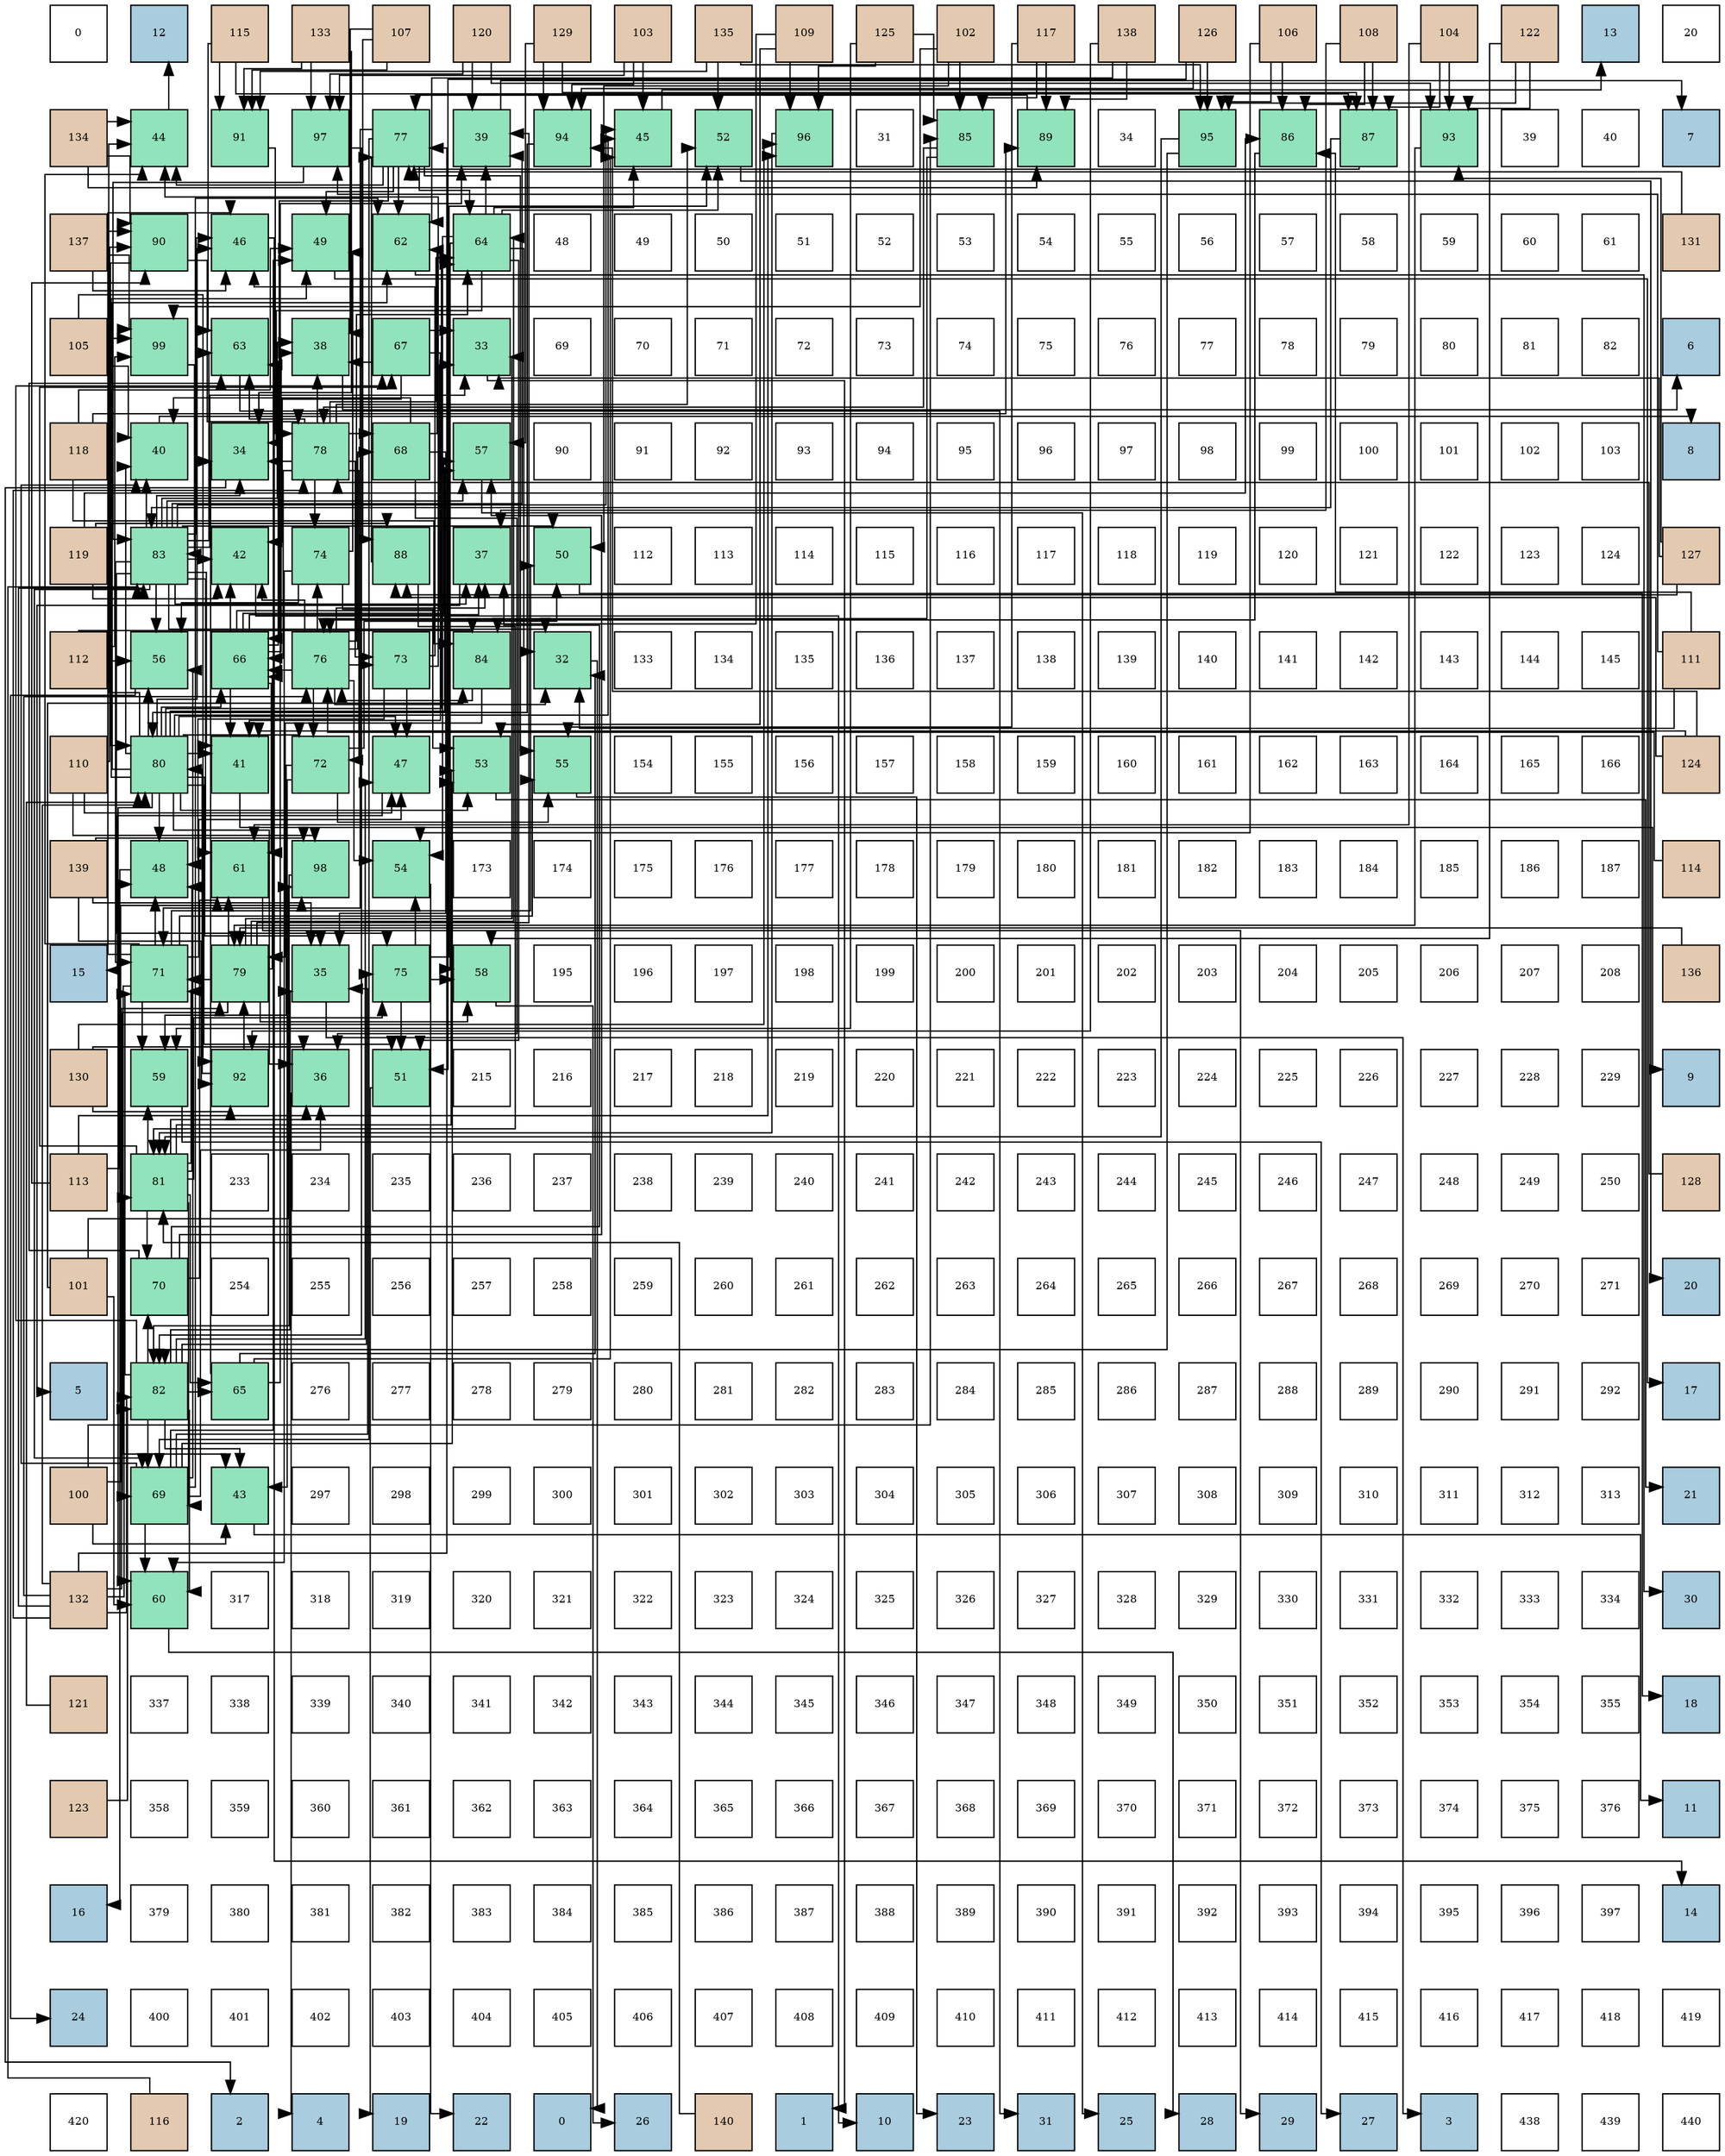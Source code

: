 digraph layout{
 rankdir=TB;
 splines=ortho;
 node [style=filled shape=square fixedsize=true width=0.6];
0[label="0", fontsize=8, fillcolor="#ffffff"];
1[label="12", fontsize=8, fillcolor="#a9ccde"];
2[label="115", fontsize=8, fillcolor="#e3c9af"];
3[label="133", fontsize=8, fillcolor="#e3c9af"];
4[label="107", fontsize=8, fillcolor="#e3c9af"];
5[label="120", fontsize=8, fillcolor="#e3c9af"];
6[label="129", fontsize=8, fillcolor="#e3c9af"];
7[label="103", fontsize=8, fillcolor="#e3c9af"];
8[label="135", fontsize=8, fillcolor="#e3c9af"];
9[label="109", fontsize=8, fillcolor="#e3c9af"];
10[label="125", fontsize=8, fillcolor="#e3c9af"];
11[label="102", fontsize=8, fillcolor="#e3c9af"];
12[label="117", fontsize=8, fillcolor="#e3c9af"];
13[label="138", fontsize=8, fillcolor="#e3c9af"];
14[label="126", fontsize=8, fillcolor="#e3c9af"];
15[label="106", fontsize=8, fillcolor="#e3c9af"];
16[label="108", fontsize=8, fillcolor="#e3c9af"];
17[label="104", fontsize=8, fillcolor="#e3c9af"];
18[label="122", fontsize=8, fillcolor="#e3c9af"];
19[label="13", fontsize=8, fillcolor="#a9ccde"];
20[label="20", fontsize=8, fillcolor="#ffffff"];
21[label="134", fontsize=8, fillcolor="#e3c9af"];
22[label="44", fontsize=8, fillcolor="#91e3bb"];
23[label="91", fontsize=8, fillcolor="#91e3bb"];
24[label="97", fontsize=8, fillcolor="#91e3bb"];
25[label="77", fontsize=8, fillcolor="#91e3bb"];
26[label="39", fontsize=8, fillcolor="#91e3bb"];
27[label="94", fontsize=8, fillcolor="#91e3bb"];
28[label="45", fontsize=8, fillcolor="#91e3bb"];
29[label="52", fontsize=8, fillcolor="#91e3bb"];
30[label="96", fontsize=8, fillcolor="#91e3bb"];
31[label="31", fontsize=8, fillcolor="#ffffff"];
32[label="85", fontsize=8, fillcolor="#91e3bb"];
33[label="89", fontsize=8, fillcolor="#91e3bb"];
34[label="34", fontsize=8, fillcolor="#ffffff"];
35[label="95", fontsize=8, fillcolor="#91e3bb"];
36[label="86", fontsize=8, fillcolor="#91e3bb"];
37[label="87", fontsize=8, fillcolor="#91e3bb"];
38[label="93", fontsize=8, fillcolor="#91e3bb"];
39[label="39", fontsize=8, fillcolor="#ffffff"];
40[label="40", fontsize=8, fillcolor="#ffffff"];
41[label="7", fontsize=8, fillcolor="#a9ccde"];
42[label="137", fontsize=8, fillcolor="#e3c9af"];
43[label="90", fontsize=8, fillcolor="#91e3bb"];
44[label="46", fontsize=8, fillcolor="#91e3bb"];
45[label="49", fontsize=8, fillcolor="#91e3bb"];
46[label="62", fontsize=8, fillcolor="#91e3bb"];
47[label="64", fontsize=8, fillcolor="#91e3bb"];
48[label="48", fontsize=8, fillcolor="#ffffff"];
49[label="49", fontsize=8, fillcolor="#ffffff"];
50[label="50", fontsize=8, fillcolor="#ffffff"];
51[label="51", fontsize=8, fillcolor="#ffffff"];
52[label="52", fontsize=8, fillcolor="#ffffff"];
53[label="53", fontsize=8, fillcolor="#ffffff"];
54[label="54", fontsize=8, fillcolor="#ffffff"];
55[label="55", fontsize=8, fillcolor="#ffffff"];
56[label="56", fontsize=8, fillcolor="#ffffff"];
57[label="57", fontsize=8, fillcolor="#ffffff"];
58[label="58", fontsize=8, fillcolor="#ffffff"];
59[label="59", fontsize=8, fillcolor="#ffffff"];
60[label="60", fontsize=8, fillcolor="#ffffff"];
61[label="61", fontsize=8, fillcolor="#ffffff"];
62[label="131", fontsize=8, fillcolor="#e3c9af"];
63[label="105", fontsize=8, fillcolor="#e3c9af"];
64[label="99", fontsize=8, fillcolor="#91e3bb"];
65[label="63", fontsize=8, fillcolor="#91e3bb"];
66[label="38", fontsize=8, fillcolor="#91e3bb"];
67[label="67", fontsize=8, fillcolor="#91e3bb"];
68[label="33", fontsize=8, fillcolor="#91e3bb"];
69[label="69", fontsize=8, fillcolor="#ffffff"];
70[label="70", fontsize=8, fillcolor="#ffffff"];
71[label="71", fontsize=8, fillcolor="#ffffff"];
72[label="72", fontsize=8, fillcolor="#ffffff"];
73[label="73", fontsize=8, fillcolor="#ffffff"];
74[label="74", fontsize=8, fillcolor="#ffffff"];
75[label="75", fontsize=8, fillcolor="#ffffff"];
76[label="76", fontsize=8, fillcolor="#ffffff"];
77[label="77", fontsize=8, fillcolor="#ffffff"];
78[label="78", fontsize=8, fillcolor="#ffffff"];
79[label="79", fontsize=8, fillcolor="#ffffff"];
80[label="80", fontsize=8, fillcolor="#ffffff"];
81[label="81", fontsize=8, fillcolor="#ffffff"];
82[label="82", fontsize=8, fillcolor="#ffffff"];
83[label="6", fontsize=8, fillcolor="#a9ccde"];
84[label="118", fontsize=8, fillcolor="#e3c9af"];
85[label="40", fontsize=8, fillcolor="#91e3bb"];
86[label="34", fontsize=8, fillcolor="#91e3bb"];
87[label="78", fontsize=8, fillcolor="#91e3bb"];
88[label="68", fontsize=8, fillcolor="#91e3bb"];
89[label="57", fontsize=8, fillcolor="#91e3bb"];
90[label="90", fontsize=8, fillcolor="#ffffff"];
91[label="91", fontsize=8, fillcolor="#ffffff"];
92[label="92", fontsize=8, fillcolor="#ffffff"];
93[label="93", fontsize=8, fillcolor="#ffffff"];
94[label="94", fontsize=8, fillcolor="#ffffff"];
95[label="95", fontsize=8, fillcolor="#ffffff"];
96[label="96", fontsize=8, fillcolor="#ffffff"];
97[label="97", fontsize=8, fillcolor="#ffffff"];
98[label="98", fontsize=8, fillcolor="#ffffff"];
99[label="99", fontsize=8, fillcolor="#ffffff"];
100[label="100", fontsize=8, fillcolor="#ffffff"];
101[label="101", fontsize=8, fillcolor="#ffffff"];
102[label="102", fontsize=8, fillcolor="#ffffff"];
103[label="103", fontsize=8, fillcolor="#ffffff"];
104[label="8", fontsize=8, fillcolor="#a9ccde"];
105[label="119", fontsize=8, fillcolor="#e3c9af"];
106[label="83", fontsize=8, fillcolor="#91e3bb"];
107[label="42", fontsize=8, fillcolor="#91e3bb"];
108[label="74", fontsize=8, fillcolor="#91e3bb"];
109[label="88", fontsize=8, fillcolor="#91e3bb"];
110[label="37", fontsize=8, fillcolor="#91e3bb"];
111[label="50", fontsize=8, fillcolor="#91e3bb"];
112[label="112", fontsize=8, fillcolor="#ffffff"];
113[label="113", fontsize=8, fillcolor="#ffffff"];
114[label="114", fontsize=8, fillcolor="#ffffff"];
115[label="115", fontsize=8, fillcolor="#ffffff"];
116[label="116", fontsize=8, fillcolor="#ffffff"];
117[label="117", fontsize=8, fillcolor="#ffffff"];
118[label="118", fontsize=8, fillcolor="#ffffff"];
119[label="119", fontsize=8, fillcolor="#ffffff"];
120[label="120", fontsize=8, fillcolor="#ffffff"];
121[label="121", fontsize=8, fillcolor="#ffffff"];
122[label="122", fontsize=8, fillcolor="#ffffff"];
123[label="123", fontsize=8, fillcolor="#ffffff"];
124[label="124", fontsize=8, fillcolor="#ffffff"];
125[label="127", fontsize=8, fillcolor="#e3c9af"];
126[label="112", fontsize=8, fillcolor="#e3c9af"];
127[label="56", fontsize=8, fillcolor="#91e3bb"];
128[label="66", fontsize=8, fillcolor="#91e3bb"];
129[label="76", fontsize=8, fillcolor="#91e3bb"];
130[label="73", fontsize=8, fillcolor="#91e3bb"];
131[label="84", fontsize=8, fillcolor="#91e3bb"];
132[label="32", fontsize=8, fillcolor="#91e3bb"];
133[label="133", fontsize=8, fillcolor="#ffffff"];
134[label="134", fontsize=8, fillcolor="#ffffff"];
135[label="135", fontsize=8, fillcolor="#ffffff"];
136[label="136", fontsize=8, fillcolor="#ffffff"];
137[label="137", fontsize=8, fillcolor="#ffffff"];
138[label="138", fontsize=8, fillcolor="#ffffff"];
139[label="139", fontsize=8, fillcolor="#ffffff"];
140[label="140", fontsize=8, fillcolor="#ffffff"];
141[label="141", fontsize=8, fillcolor="#ffffff"];
142[label="142", fontsize=8, fillcolor="#ffffff"];
143[label="143", fontsize=8, fillcolor="#ffffff"];
144[label="144", fontsize=8, fillcolor="#ffffff"];
145[label="145", fontsize=8, fillcolor="#ffffff"];
146[label="111", fontsize=8, fillcolor="#e3c9af"];
147[label="110", fontsize=8, fillcolor="#e3c9af"];
148[label="80", fontsize=8, fillcolor="#91e3bb"];
149[label="41", fontsize=8, fillcolor="#91e3bb"];
150[label="72", fontsize=8, fillcolor="#91e3bb"];
151[label="47", fontsize=8, fillcolor="#91e3bb"];
152[label="53", fontsize=8, fillcolor="#91e3bb"];
153[label="55", fontsize=8, fillcolor="#91e3bb"];
154[label="154", fontsize=8, fillcolor="#ffffff"];
155[label="155", fontsize=8, fillcolor="#ffffff"];
156[label="156", fontsize=8, fillcolor="#ffffff"];
157[label="157", fontsize=8, fillcolor="#ffffff"];
158[label="158", fontsize=8, fillcolor="#ffffff"];
159[label="159", fontsize=8, fillcolor="#ffffff"];
160[label="160", fontsize=8, fillcolor="#ffffff"];
161[label="161", fontsize=8, fillcolor="#ffffff"];
162[label="162", fontsize=8, fillcolor="#ffffff"];
163[label="163", fontsize=8, fillcolor="#ffffff"];
164[label="164", fontsize=8, fillcolor="#ffffff"];
165[label="165", fontsize=8, fillcolor="#ffffff"];
166[label="166", fontsize=8, fillcolor="#ffffff"];
167[label="124", fontsize=8, fillcolor="#e3c9af"];
168[label="139", fontsize=8, fillcolor="#e3c9af"];
169[label="48", fontsize=8, fillcolor="#91e3bb"];
170[label="61", fontsize=8, fillcolor="#91e3bb"];
171[label="98", fontsize=8, fillcolor="#91e3bb"];
172[label="54", fontsize=8, fillcolor="#91e3bb"];
173[label="173", fontsize=8, fillcolor="#ffffff"];
174[label="174", fontsize=8, fillcolor="#ffffff"];
175[label="175", fontsize=8, fillcolor="#ffffff"];
176[label="176", fontsize=8, fillcolor="#ffffff"];
177[label="177", fontsize=8, fillcolor="#ffffff"];
178[label="178", fontsize=8, fillcolor="#ffffff"];
179[label="179", fontsize=8, fillcolor="#ffffff"];
180[label="180", fontsize=8, fillcolor="#ffffff"];
181[label="181", fontsize=8, fillcolor="#ffffff"];
182[label="182", fontsize=8, fillcolor="#ffffff"];
183[label="183", fontsize=8, fillcolor="#ffffff"];
184[label="184", fontsize=8, fillcolor="#ffffff"];
185[label="185", fontsize=8, fillcolor="#ffffff"];
186[label="186", fontsize=8, fillcolor="#ffffff"];
187[label="187", fontsize=8, fillcolor="#ffffff"];
188[label="114", fontsize=8, fillcolor="#e3c9af"];
189[label="15", fontsize=8, fillcolor="#a9ccde"];
190[label="71", fontsize=8, fillcolor="#91e3bb"];
191[label="79", fontsize=8, fillcolor="#91e3bb"];
192[label="35", fontsize=8, fillcolor="#91e3bb"];
193[label="75", fontsize=8, fillcolor="#91e3bb"];
194[label="58", fontsize=8, fillcolor="#91e3bb"];
195[label="195", fontsize=8, fillcolor="#ffffff"];
196[label="196", fontsize=8, fillcolor="#ffffff"];
197[label="197", fontsize=8, fillcolor="#ffffff"];
198[label="198", fontsize=8, fillcolor="#ffffff"];
199[label="199", fontsize=8, fillcolor="#ffffff"];
200[label="200", fontsize=8, fillcolor="#ffffff"];
201[label="201", fontsize=8, fillcolor="#ffffff"];
202[label="202", fontsize=8, fillcolor="#ffffff"];
203[label="203", fontsize=8, fillcolor="#ffffff"];
204[label="204", fontsize=8, fillcolor="#ffffff"];
205[label="205", fontsize=8, fillcolor="#ffffff"];
206[label="206", fontsize=8, fillcolor="#ffffff"];
207[label="207", fontsize=8, fillcolor="#ffffff"];
208[label="208", fontsize=8, fillcolor="#ffffff"];
209[label="136", fontsize=8, fillcolor="#e3c9af"];
210[label="130", fontsize=8, fillcolor="#e3c9af"];
211[label="59", fontsize=8, fillcolor="#91e3bb"];
212[label="92", fontsize=8, fillcolor="#91e3bb"];
213[label="36", fontsize=8, fillcolor="#91e3bb"];
214[label="51", fontsize=8, fillcolor="#91e3bb"];
215[label="215", fontsize=8, fillcolor="#ffffff"];
216[label="216", fontsize=8, fillcolor="#ffffff"];
217[label="217", fontsize=8, fillcolor="#ffffff"];
218[label="218", fontsize=8, fillcolor="#ffffff"];
219[label="219", fontsize=8, fillcolor="#ffffff"];
220[label="220", fontsize=8, fillcolor="#ffffff"];
221[label="221", fontsize=8, fillcolor="#ffffff"];
222[label="222", fontsize=8, fillcolor="#ffffff"];
223[label="223", fontsize=8, fillcolor="#ffffff"];
224[label="224", fontsize=8, fillcolor="#ffffff"];
225[label="225", fontsize=8, fillcolor="#ffffff"];
226[label="226", fontsize=8, fillcolor="#ffffff"];
227[label="227", fontsize=8, fillcolor="#ffffff"];
228[label="228", fontsize=8, fillcolor="#ffffff"];
229[label="229", fontsize=8, fillcolor="#ffffff"];
230[label="9", fontsize=8, fillcolor="#a9ccde"];
231[label="113", fontsize=8, fillcolor="#e3c9af"];
232[label="81", fontsize=8, fillcolor="#91e3bb"];
233[label="233", fontsize=8, fillcolor="#ffffff"];
234[label="234", fontsize=8, fillcolor="#ffffff"];
235[label="235", fontsize=8, fillcolor="#ffffff"];
236[label="236", fontsize=8, fillcolor="#ffffff"];
237[label="237", fontsize=8, fillcolor="#ffffff"];
238[label="238", fontsize=8, fillcolor="#ffffff"];
239[label="239", fontsize=8, fillcolor="#ffffff"];
240[label="240", fontsize=8, fillcolor="#ffffff"];
241[label="241", fontsize=8, fillcolor="#ffffff"];
242[label="242", fontsize=8, fillcolor="#ffffff"];
243[label="243", fontsize=8, fillcolor="#ffffff"];
244[label="244", fontsize=8, fillcolor="#ffffff"];
245[label="245", fontsize=8, fillcolor="#ffffff"];
246[label="246", fontsize=8, fillcolor="#ffffff"];
247[label="247", fontsize=8, fillcolor="#ffffff"];
248[label="248", fontsize=8, fillcolor="#ffffff"];
249[label="249", fontsize=8, fillcolor="#ffffff"];
250[label="250", fontsize=8, fillcolor="#ffffff"];
251[label="128", fontsize=8, fillcolor="#e3c9af"];
252[label="101", fontsize=8, fillcolor="#e3c9af"];
253[label="70", fontsize=8, fillcolor="#91e3bb"];
254[label="254", fontsize=8, fillcolor="#ffffff"];
255[label="255", fontsize=8, fillcolor="#ffffff"];
256[label="256", fontsize=8, fillcolor="#ffffff"];
257[label="257", fontsize=8, fillcolor="#ffffff"];
258[label="258", fontsize=8, fillcolor="#ffffff"];
259[label="259", fontsize=8, fillcolor="#ffffff"];
260[label="260", fontsize=8, fillcolor="#ffffff"];
261[label="261", fontsize=8, fillcolor="#ffffff"];
262[label="262", fontsize=8, fillcolor="#ffffff"];
263[label="263", fontsize=8, fillcolor="#ffffff"];
264[label="264", fontsize=8, fillcolor="#ffffff"];
265[label="265", fontsize=8, fillcolor="#ffffff"];
266[label="266", fontsize=8, fillcolor="#ffffff"];
267[label="267", fontsize=8, fillcolor="#ffffff"];
268[label="268", fontsize=8, fillcolor="#ffffff"];
269[label="269", fontsize=8, fillcolor="#ffffff"];
270[label="270", fontsize=8, fillcolor="#ffffff"];
271[label="271", fontsize=8, fillcolor="#ffffff"];
272[label="20", fontsize=8, fillcolor="#a9ccde"];
273[label="5", fontsize=8, fillcolor="#a9ccde"];
274[label="82", fontsize=8, fillcolor="#91e3bb"];
275[label="65", fontsize=8, fillcolor="#91e3bb"];
276[label="276", fontsize=8, fillcolor="#ffffff"];
277[label="277", fontsize=8, fillcolor="#ffffff"];
278[label="278", fontsize=8, fillcolor="#ffffff"];
279[label="279", fontsize=8, fillcolor="#ffffff"];
280[label="280", fontsize=8, fillcolor="#ffffff"];
281[label="281", fontsize=8, fillcolor="#ffffff"];
282[label="282", fontsize=8, fillcolor="#ffffff"];
283[label="283", fontsize=8, fillcolor="#ffffff"];
284[label="284", fontsize=8, fillcolor="#ffffff"];
285[label="285", fontsize=8, fillcolor="#ffffff"];
286[label="286", fontsize=8, fillcolor="#ffffff"];
287[label="287", fontsize=8, fillcolor="#ffffff"];
288[label="288", fontsize=8, fillcolor="#ffffff"];
289[label="289", fontsize=8, fillcolor="#ffffff"];
290[label="290", fontsize=8, fillcolor="#ffffff"];
291[label="291", fontsize=8, fillcolor="#ffffff"];
292[label="292", fontsize=8, fillcolor="#ffffff"];
293[label="17", fontsize=8, fillcolor="#a9ccde"];
294[label="100", fontsize=8, fillcolor="#e3c9af"];
295[label="69", fontsize=8, fillcolor="#91e3bb"];
296[label="43", fontsize=8, fillcolor="#91e3bb"];
297[label="297", fontsize=8, fillcolor="#ffffff"];
298[label="298", fontsize=8, fillcolor="#ffffff"];
299[label="299", fontsize=8, fillcolor="#ffffff"];
300[label="300", fontsize=8, fillcolor="#ffffff"];
301[label="301", fontsize=8, fillcolor="#ffffff"];
302[label="302", fontsize=8, fillcolor="#ffffff"];
303[label="303", fontsize=8, fillcolor="#ffffff"];
304[label="304", fontsize=8, fillcolor="#ffffff"];
305[label="305", fontsize=8, fillcolor="#ffffff"];
306[label="306", fontsize=8, fillcolor="#ffffff"];
307[label="307", fontsize=8, fillcolor="#ffffff"];
308[label="308", fontsize=8, fillcolor="#ffffff"];
309[label="309", fontsize=8, fillcolor="#ffffff"];
310[label="310", fontsize=8, fillcolor="#ffffff"];
311[label="311", fontsize=8, fillcolor="#ffffff"];
312[label="312", fontsize=8, fillcolor="#ffffff"];
313[label="313", fontsize=8, fillcolor="#ffffff"];
314[label="21", fontsize=8, fillcolor="#a9ccde"];
315[label="132", fontsize=8, fillcolor="#e3c9af"];
316[label="60", fontsize=8, fillcolor="#91e3bb"];
317[label="317", fontsize=8, fillcolor="#ffffff"];
318[label="318", fontsize=8, fillcolor="#ffffff"];
319[label="319", fontsize=8, fillcolor="#ffffff"];
320[label="320", fontsize=8, fillcolor="#ffffff"];
321[label="321", fontsize=8, fillcolor="#ffffff"];
322[label="322", fontsize=8, fillcolor="#ffffff"];
323[label="323", fontsize=8, fillcolor="#ffffff"];
324[label="324", fontsize=8, fillcolor="#ffffff"];
325[label="325", fontsize=8, fillcolor="#ffffff"];
326[label="326", fontsize=8, fillcolor="#ffffff"];
327[label="327", fontsize=8, fillcolor="#ffffff"];
328[label="328", fontsize=8, fillcolor="#ffffff"];
329[label="329", fontsize=8, fillcolor="#ffffff"];
330[label="330", fontsize=8, fillcolor="#ffffff"];
331[label="331", fontsize=8, fillcolor="#ffffff"];
332[label="332", fontsize=8, fillcolor="#ffffff"];
333[label="333", fontsize=8, fillcolor="#ffffff"];
334[label="334", fontsize=8, fillcolor="#ffffff"];
335[label="30", fontsize=8, fillcolor="#a9ccde"];
336[label="121", fontsize=8, fillcolor="#e3c9af"];
337[label="337", fontsize=8, fillcolor="#ffffff"];
338[label="338", fontsize=8, fillcolor="#ffffff"];
339[label="339", fontsize=8, fillcolor="#ffffff"];
340[label="340", fontsize=8, fillcolor="#ffffff"];
341[label="341", fontsize=8, fillcolor="#ffffff"];
342[label="342", fontsize=8, fillcolor="#ffffff"];
343[label="343", fontsize=8, fillcolor="#ffffff"];
344[label="344", fontsize=8, fillcolor="#ffffff"];
345[label="345", fontsize=8, fillcolor="#ffffff"];
346[label="346", fontsize=8, fillcolor="#ffffff"];
347[label="347", fontsize=8, fillcolor="#ffffff"];
348[label="348", fontsize=8, fillcolor="#ffffff"];
349[label="349", fontsize=8, fillcolor="#ffffff"];
350[label="350", fontsize=8, fillcolor="#ffffff"];
351[label="351", fontsize=8, fillcolor="#ffffff"];
352[label="352", fontsize=8, fillcolor="#ffffff"];
353[label="353", fontsize=8, fillcolor="#ffffff"];
354[label="354", fontsize=8, fillcolor="#ffffff"];
355[label="355", fontsize=8, fillcolor="#ffffff"];
356[label="18", fontsize=8, fillcolor="#a9ccde"];
357[label="123", fontsize=8, fillcolor="#e3c9af"];
358[label="358", fontsize=8, fillcolor="#ffffff"];
359[label="359", fontsize=8, fillcolor="#ffffff"];
360[label="360", fontsize=8, fillcolor="#ffffff"];
361[label="361", fontsize=8, fillcolor="#ffffff"];
362[label="362", fontsize=8, fillcolor="#ffffff"];
363[label="363", fontsize=8, fillcolor="#ffffff"];
364[label="364", fontsize=8, fillcolor="#ffffff"];
365[label="365", fontsize=8, fillcolor="#ffffff"];
366[label="366", fontsize=8, fillcolor="#ffffff"];
367[label="367", fontsize=8, fillcolor="#ffffff"];
368[label="368", fontsize=8, fillcolor="#ffffff"];
369[label="369", fontsize=8, fillcolor="#ffffff"];
370[label="370", fontsize=8, fillcolor="#ffffff"];
371[label="371", fontsize=8, fillcolor="#ffffff"];
372[label="372", fontsize=8, fillcolor="#ffffff"];
373[label="373", fontsize=8, fillcolor="#ffffff"];
374[label="374", fontsize=8, fillcolor="#ffffff"];
375[label="375", fontsize=8, fillcolor="#ffffff"];
376[label="376", fontsize=8, fillcolor="#ffffff"];
377[label="11", fontsize=8, fillcolor="#a9ccde"];
378[label="16", fontsize=8, fillcolor="#a9ccde"];
379[label="379", fontsize=8, fillcolor="#ffffff"];
380[label="380", fontsize=8, fillcolor="#ffffff"];
381[label="381", fontsize=8, fillcolor="#ffffff"];
382[label="382", fontsize=8, fillcolor="#ffffff"];
383[label="383", fontsize=8, fillcolor="#ffffff"];
384[label="384", fontsize=8, fillcolor="#ffffff"];
385[label="385", fontsize=8, fillcolor="#ffffff"];
386[label="386", fontsize=8, fillcolor="#ffffff"];
387[label="387", fontsize=8, fillcolor="#ffffff"];
388[label="388", fontsize=8, fillcolor="#ffffff"];
389[label="389", fontsize=8, fillcolor="#ffffff"];
390[label="390", fontsize=8, fillcolor="#ffffff"];
391[label="391", fontsize=8, fillcolor="#ffffff"];
392[label="392", fontsize=8, fillcolor="#ffffff"];
393[label="393", fontsize=8, fillcolor="#ffffff"];
394[label="394", fontsize=8, fillcolor="#ffffff"];
395[label="395", fontsize=8, fillcolor="#ffffff"];
396[label="396", fontsize=8, fillcolor="#ffffff"];
397[label="397", fontsize=8, fillcolor="#ffffff"];
398[label="14", fontsize=8, fillcolor="#a9ccde"];
399[label="24", fontsize=8, fillcolor="#a9ccde"];
400[label="400", fontsize=8, fillcolor="#ffffff"];
401[label="401", fontsize=8, fillcolor="#ffffff"];
402[label="402", fontsize=8, fillcolor="#ffffff"];
403[label="403", fontsize=8, fillcolor="#ffffff"];
404[label="404", fontsize=8, fillcolor="#ffffff"];
405[label="405", fontsize=8, fillcolor="#ffffff"];
406[label="406", fontsize=8, fillcolor="#ffffff"];
407[label="407", fontsize=8, fillcolor="#ffffff"];
408[label="408", fontsize=8, fillcolor="#ffffff"];
409[label="409", fontsize=8, fillcolor="#ffffff"];
410[label="410", fontsize=8, fillcolor="#ffffff"];
411[label="411", fontsize=8, fillcolor="#ffffff"];
412[label="412", fontsize=8, fillcolor="#ffffff"];
413[label="413", fontsize=8, fillcolor="#ffffff"];
414[label="414", fontsize=8, fillcolor="#ffffff"];
415[label="415", fontsize=8, fillcolor="#ffffff"];
416[label="416", fontsize=8, fillcolor="#ffffff"];
417[label="417", fontsize=8, fillcolor="#ffffff"];
418[label="418", fontsize=8, fillcolor="#ffffff"];
419[label="419", fontsize=8, fillcolor="#ffffff"];
420[label="420", fontsize=8, fillcolor="#ffffff"];
421[label="116", fontsize=8, fillcolor="#e3c9af"];
422[label="2", fontsize=8, fillcolor="#a9ccde"];
423[label="4", fontsize=8, fillcolor="#a9ccde"];
424[label="19", fontsize=8, fillcolor="#a9ccde"];
425[label="22", fontsize=8, fillcolor="#a9ccde"];
426[label="0", fontsize=8, fillcolor="#a9ccde"];
427[label="26", fontsize=8, fillcolor="#a9ccde"];
428[label="140", fontsize=8, fillcolor="#e3c9af"];
429[label="1", fontsize=8, fillcolor="#a9ccde"];
430[label="10", fontsize=8, fillcolor="#a9ccde"];
431[label="23", fontsize=8, fillcolor="#a9ccde"];
432[label="31", fontsize=8, fillcolor="#a9ccde"];
433[label="25", fontsize=8, fillcolor="#a9ccde"];
434[label="28", fontsize=8, fillcolor="#a9ccde"];
435[label="29", fontsize=8, fillcolor="#a9ccde"];
436[label="27", fontsize=8, fillcolor="#a9ccde"];
437[label="3", fontsize=8, fillcolor="#a9ccde"];
438[label="438", fontsize=8, fillcolor="#ffffff"];
439[label="439", fontsize=8, fillcolor="#ffffff"];
440[label="440", fontsize=8, fillcolor="#ffffff"];
edge [constraint=false, style=vis];132 -> 426;
68 -> 429;
86 -> 422;
192 -> 437;
213 -> 423;
110 -> 273;
66 -> 83;
26 -> 41;
85 -> 104;
149 -> 230;
107 -> 430;
296 -> 377;
22 -> 1;
28 -> 19;
44 -> 398;
151 -> 189;
169 -> 378;
45 -> 293;
111 -> 356;
214 -> 424;
29 -> 272;
152 -> 314;
172 -> 425;
153 -> 431;
127 -> 399;
89 -> 433;
194 -> 427;
211 -> 436;
316 -> 434;
170 -> 435;
46 -> 335;
65 -> 432;
47 -> 132;
47 -> 86;
47 -> 26;
47 -> 28;
47 -> 214;
47 -> 29;
47 -> 172;
47 -> 194;
275 -> 132;
275 -> 86;
275 -> 26;
275 -> 28;
128 -> 68;
128 -> 110;
128 -> 66;
128 -> 149;
128 -> 107;
128 -> 89;
128 -> 170;
128 -> 65;
67 -> 68;
67 -> 66;
67 -> 149;
67 -> 107;
88 -> 192;
88 -> 213;
88 -> 85;
88 -> 46;
295 -> 192;
295 -> 213;
295 -> 85;
295 -> 45;
295 -> 152;
295 -> 127;
295 -> 316;
295 -> 46;
253 -> 110;
253 -> 89;
253 -> 170;
253 -> 65;
190 -> 296;
190 -> 22;
190 -> 44;
190 -> 151;
190 -> 169;
190 -> 111;
190 -> 153;
190 -> 211;
150 -> 296;
150 -> 111;
150 -> 153;
150 -> 211;
130 -> 22;
130 -> 44;
130 -> 151;
130 -> 169;
108 -> 45;
108 -> 152;
108 -> 127;
108 -> 316;
193 -> 214;
193 -> 29;
193 -> 172;
193 -> 194;
129 -> 132;
129 -> 110;
129 -> 107;
129 -> 172;
129 -> 47;
129 -> 128;
129 -> 88;
129 -> 150;
129 -> 130;
129 -> 108;
25 -> 22;
25 -> 45;
25 -> 153;
25 -> 46;
25 -> 47;
25 -> 128;
25 -> 295;
25 -> 190;
87 -> 86;
87 -> 66;
87 -> 29;
87 -> 65;
87 -> 47;
87 -> 128;
87 -> 88;
87 -> 150;
87 -> 130;
87 -> 108;
191 -> 68;
191 -> 26;
191 -> 194;
191 -> 170;
191 -> 47;
191 -> 128;
191 -> 295;
191 -> 190;
148 -> 192;
148 -> 213;
148 -> 85;
148 -> 149;
148 -> 22;
148 -> 28;
148 -> 44;
148 -> 151;
148 -> 169;
148 -> 45;
148 -> 214;
148 -> 152;
148 -> 127;
148 -> 89;
148 -> 316;
148 -> 46;
148 -> 47;
148 -> 128;
148 -> 150;
232 -> 213;
232 -> 169;
232 -> 152;
232 -> 211;
232 -> 275;
232 -> 67;
232 -> 295;
232 -> 253;
232 -> 190;
232 -> 193;
274 -> 192;
274 -> 296;
274 -> 151;
274 -> 316;
274 -> 275;
274 -> 67;
274 -> 295;
274 -> 253;
274 -> 190;
274 -> 193;
106 -> 132;
106 -> 68;
106 -> 86;
106 -> 110;
106 -> 66;
106 -> 26;
106 -> 85;
106 -> 149;
106 -> 107;
106 -> 28;
106 -> 44;
106 -> 111;
106 -> 127;
106 -> 89;
106 -> 170;
106 -> 65;
106 -> 295;
106 -> 190;
106 -> 193;
131 -> 129;
131 -> 191;
32 -> 129;
32 -> 87;
36 -> 129;
37 -> 25;
37 -> 106;
109 -> 25;
109 -> 232;
33 -> 25;
43 -> 87;
43 -> 148;
23 -> 87;
212 -> 191;
212 -> 148;
38 -> 191;
27 -> 148;
35 -> 232;
35 -> 274;
30 -> 232;
24 -> 274;
24 -> 106;
171 -> 274;
64 -> 106;
294 -> 296;
294 -> 32;
294 -> 171;
252 -> 316;
252 -> 131;
252 -> 171;
11 -> 111;
11 -> 32;
11 -> 64;
7 -> 28;
7 -> 27;
7 -> 24;
17 -> 170;
17 -> 37;
17 -> 38;
63 -> 85;
63 -> 212;
63 -> 64;
15 -> 172;
15 -> 36;
15 -> 35;
4 -> 66;
4 -> 109;
4 -> 23;
16 -> 110;
16 -> 36;
16 -> 37;
9 -> 152;
9 -> 131;
9 -> 30;
147 -> 151;
147 -> 43;
147 -> 171;
146 -> 132;
146 -> 36;
146 -> 24;
126 -> 127;
126 -> 131;
126 -> 64;
231 -> 169;
231 -> 43;
231 -> 30;
188 -> 129;
2 -> 65;
2 -> 37;
2 -> 23;
421 -> 106;
12 -> 153;
12 -> 32;
12 -> 33;
84 -> 45;
84 -> 131;
84 -> 33;
105 -> 107;
105 -> 36;
105 -> 109;
5 -> 26;
5 -> 38;
5 -> 24;
336 -> 148;
18 -> 194;
18 -> 38;
18 -> 35;
357 -> 274;
167 -> 149;
167 -> 109;
167 -> 27;
10 -> 211;
10 -> 32;
10 -> 30;
14 -> 214;
14 -> 27;
14 -> 35;
125 -> 68;
125 -> 109;
125 -> 38;
251 -> 87;
6 -> 89;
6 -> 37;
6 -> 27;
210 -> 213;
210 -> 212;
210 -> 30;
62 -> 25;
315 -> 129;
315 -> 25;
315 -> 87;
315 -> 191;
315 -> 148;
315 -> 232;
315 -> 274;
315 -> 106;
3 -> 86;
3 -> 23;
3 -> 24;
21 -> 22;
21 -> 33;
21 -> 43;
8 -> 29;
8 -> 23;
8 -> 35;
209 -> 191;
42 -> 44;
42 -> 43;
42 -> 64;
13 -> 46;
13 -> 33;
13 -> 212;
168 -> 192;
168 -> 212;
168 -> 171;
428 -> 232;
edge [constraint=true, style=invis];
0 -> 21 -> 42 -> 63 -> 84 -> 105 -> 126 -> 147 -> 168 -> 189 -> 210 -> 231 -> 252 -> 273 -> 294 -> 315 -> 336 -> 357 -> 378 -> 399 -> 420;
1 -> 22 -> 43 -> 64 -> 85 -> 106 -> 127 -> 148 -> 169 -> 190 -> 211 -> 232 -> 253 -> 274 -> 295 -> 316 -> 337 -> 358 -> 379 -> 400 -> 421;
2 -> 23 -> 44 -> 65 -> 86 -> 107 -> 128 -> 149 -> 170 -> 191 -> 212 -> 233 -> 254 -> 275 -> 296 -> 317 -> 338 -> 359 -> 380 -> 401 -> 422;
3 -> 24 -> 45 -> 66 -> 87 -> 108 -> 129 -> 150 -> 171 -> 192 -> 213 -> 234 -> 255 -> 276 -> 297 -> 318 -> 339 -> 360 -> 381 -> 402 -> 423;
4 -> 25 -> 46 -> 67 -> 88 -> 109 -> 130 -> 151 -> 172 -> 193 -> 214 -> 235 -> 256 -> 277 -> 298 -> 319 -> 340 -> 361 -> 382 -> 403 -> 424;
5 -> 26 -> 47 -> 68 -> 89 -> 110 -> 131 -> 152 -> 173 -> 194 -> 215 -> 236 -> 257 -> 278 -> 299 -> 320 -> 341 -> 362 -> 383 -> 404 -> 425;
6 -> 27 -> 48 -> 69 -> 90 -> 111 -> 132 -> 153 -> 174 -> 195 -> 216 -> 237 -> 258 -> 279 -> 300 -> 321 -> 342 -> 363 -> 384 -> 405 -> 426;
7 -> 28 -> 49 -> 70 -> 91 -> 112 -> 133 -> 154 -> 175 -> 196 -> 217 -> 238 -> 259 -> 280 -> 301 -> 322 -> 343 -> 364 -> 385 -> 406 -> 427;
8 -> 29 -> 50 -> 71 -> 92 -> 113 -> 134 -> 155 -> 176 -> 197 -> 218 -> 239 -> 260 -> 281 -> 302 -> 323 -> 344 -> 365 -> 386 -> 407 -> 428;
9 -> 30 -> 51 -> 72 -> 93 -> 114 -> 135 -> 156 -> 177 -> 198 -> 219 -> 240 -> 261 -> 282 -> 303 -> 324 -> 345 -> 366 -> 387 -> 408 -> 429;
10 -> 31 -> 52 -> 73 -> 94 -> 115 -> 136 -> 157 -> 178 -> 199 -> 220 -> 241 -> 262 -> 283 -> 304 -> 325 -> 346 -> 367 -> 388 -> 409 -> 430;
11 -> 32 -> 53 -> 74 -> 95 -> 116 -> 137 -> 158 -> 179 -> 200 -> 221 -> 242 -> 263 -> 284 -> 305 -> 326 -> 347 -> 368 -> 389 -> 410 -> 431;
12 -> 33 -> 54 -> 75 -> 96 -> 117 -> 138 -> 159 -> 180 -> 201 -> 222 -> 243 -> 264 -> 285 -> 306 -> 327 -> 348 -> 369 -> 390 -> 411 -> 432;
13 -> 34 -> 55 -> 76 -> 97 -> 118 -> 139 -> 160 -> 181 -> 202 -> 223 -> 244 -> 265 -> 286 -> 307 -> 328 -> 349 -> 370 -> 391 -> 412 -> 433;
14 -> 35 -> 56 -> 77 -> 98 -> 119 -> 140 -> 161 -> 182 -> 203 -> 224 -> 245 -> 266 -> 287 -> 308 -> 329 -> 350 -> 371 -> 392 -> 413 -> 434;
15 -> 36 -> 57 -> 78 -> 99 -> 120 -> 141 -> 162 -> 183 -> 204 -> 225 -> 246 -> 267 -> 288 -> 309 -> 330 -> 351 -> 372 -> 393 -> 414 -> 435;
16 -> 37 -> 58 -> 79 -> 100 -> 121 -> 142 -> 163 -> 184 -> 205 -> 226 -> 247 -> 268 -> 289 -> 310 -> 331 -> 352 -> 373 -> 394 -> 415 -> 436;
17 -> 38 -> 59 -> 80 -> 101 -> 122 -> 143 -> 164 -> 185 -> 206 -> 227 -> 248 -> 269 -> 290 -> 311 -> 332 -> 353 -> 374 -> 395 -> 416 -> 437;
18 -> 39 -> 60 -> 81 -> 102 -> 123 -> 144 -> 165 -> 186 -> 207 -> 228 -> 249 -> 270 -> 291 -> 312 -> 333 -> 354 -> 375 -> 396 -> 417 -> 438;
19 -> 40 -> 61 -> 82 -> 103 -> 124 -> 145 -> 166 -> 187 -> 208 -> 229 -> 250 -> 271 -> 292 -> 313 -> 334 -> 355 -> 376 -> 397 -> 418 -> 439;
20 -> 41 -> 62 -> 83 -> 104 -> 125 -> 146 -> 167 -> 188 -> 209 -> 230 -> 251 -> 272 -> 293 -> 314 -> 335 -> 356 -> 377 -> 398 -> 419 -> 440;
rank = same {0 -> 1 -> 2 -> 3 -> 4 -> 5 -> 6 -> 7 -> 8 -> 9 -> 10 -> 11 -> 12 -> 13 -> 14 -> 15 -> 16 -> 17 -> 18 -> 19 -> 20};
rank = same {21 -> 22 -> 23 -> 24 -> 25 -> 26 -> 27 -> 28 -> 29 -> 30 -> 31 -> 32 -> 33 -> 34 -> 35 -> 36 -> 37 -> 38 -> 39 -> 40 -> 41};
rank = same {42 -> 43 -> 44 -> 45 -> 46 -> 47 -> 48 -> 49 -> 50 -> 51 -> 52 -> 53 -> 54 -> 55 -> 56 -> 57 -> 58 -> 59 -> 60 -> 61 -> 62};
rank = same {63 -> 64 -> 65 -> 66 -> 67 -> 68 -> 69 -> 70 -> 71 -> 72 -> 73 -> 74 -> 75 -> 76 -> 77 -> 78 -> 79 -> 80 -> 81 -> 82 -> 83};
rank = same {84 -> 85 -> 86 -> 87 -> 88 -> 89 -> 90 -> 91 -> 92 -> 93 -> 94 -> 95 -> 96 -> 97 -> 98 -> 99 -> 100 -> 101 -> 102 -> 103 -> 104};
rank = same {105 -> 106 -> 107 -> 108 -> 109 -> 110 -> 111 -> 112 -> 113 -> 114 -> 115 -> 116 -> 117 -> 118 -> 119 -> 120 -> 121 -> 122 -> 123 -> 124 -> 125};
rank = same {126 -> 127 -> 128 -> 129 -> 130 -> 131 -> 132 -> 133 -> 134 -> 135 -> 136 -> 137 -> 138 -> 139 -> 140 -> 141 -> 142 -> 143 -> 144 -> 145 -> 146};
rank = same {147 -> 148 -> 149 -> 150 -> 151 -> 152 -> 153 -> 154 -> 155 -> 156 -> 157 -> 158 -> 159 -> 160 -> 161 -> 162 -> 163 -> 164 -> 165 -> 166 -> 167};
rank = same {168 -> 169 -> 170 -> 171 -> 172 -> 173 -> 174 -> 175 -> 176 -> 177 -> 178 -> 179 -> 180 -> 181 -> 182 -> 183 -> 184 -> 185 -> 186 -> 187 -> 188};
rank = same {189 -> 190 -> 191 -> 192 -> 193 -> 194 -> 195 -> 196 -> 197 -> 198 -> 199 -> 200 -> 201 -> 202 -> 203 -> 204 -> 205 -> 206 -> 207 -> 208 -> 209};
rank = same {210 -> 211 -> 212 -> 213 -> 214 -> 215 -> 216 -> 217 -> 218 -> 219 -> 220 -> 221 -> 222 -> 223 -> 224 -> 225 -> 226 -> 227 -> 228 -> 229 -> 230};
rank = same {231 -> 232 -> 233 -> 234 -> 235 -> 236 -> 237 -> 238 -> 239 -> 240 -> 241 -> 242 -> 243 -> 244 -> 245 -> 246 -> 247 -> 248 -> 249 -> 250 -> 251};
rank = same {252 -> 253 -> 254 -> 255 -> 256 -> 257 -> 258 -> 259 -> 260 -> 261 -> 262 -> 263 -> 264 -> 265 -> 266 -> 267 -> 268 -> 269 -> 270 -> 271 -> 272};
rank = same {273 -> 274 -> 275 -> 276 -> 277 -> 278 -> 279 -> 280 -> 281 -> 282 -> 283 -> 284 -> 285 -> 286 -> 287 -> 288 -> 289 -> 290 -> 291 -> 292 -> 293};
rank = same {294 -> 295 -> 296 -> 297 -> 298 -> 299 -> 300 -> 301 -> 302 -> 303 -> 304 -> 305 -> 306 -> 307 -> 308 -> 309 -> 310 -> 311 -> 312 -> 313 -> 314};
rank = same {315 -> 316 -> 317 -> 318 -> 319 -> 320 -> 321 -> 322 -> 323 -> 324 -> 325 -> 326 -> 327 -> 328 -> 329 -> 330 -> 331 -> 332 -> 333 -> 334 -> 335};
rank = same {336 -> 337 -> 338 -> 339 -> 340 -> 341 -> 342 -> 343 -> 344 -> 345 -> 346 -> 347 -> 348 -> 349 -> 350 -> 351 -> 352 -> 353 -> 354 -> 355 -> 356};
rank = same {357 -> 358 -> 359 -> 360 -> 361 -> 362 -> 363 -> 364 -> 365 -> 366 -> 367 -> 368 -> 369 -> 370 -> 371 -> 372 -> 373 -> 374 -> 375 -> 376 -> 377};
rank = same {378 -> 379 -> 380 -> 381 -> 382 -> 383 -> 384 -> 385 -> 386 -> 387 -> 388 -> 389 -> 390 -> 391 -> 392 -> 393 -> 394 -> 395 -> 396 -> 397 -> 398};
rank = same {399 -> 400 -> 401 -> 402 -> 403 -> 404 -> 405 -> 406 -> 407 -> 408 -> 409 -> 410 -> 411 -> 412 -> 413 -> 414 -> 415 -> 416 -> 417 -> 418 -> 419};
rank = same {420 -> 421 -> 422 -> 423 -> 424 -> 425 -> 426 -> 427 -> 428 -> 429 -> 430 -> 431 -> 432 -> 433 -> 434 -> 435 -> 436 -> 437 -> 438 -> 439 -> 440};
}